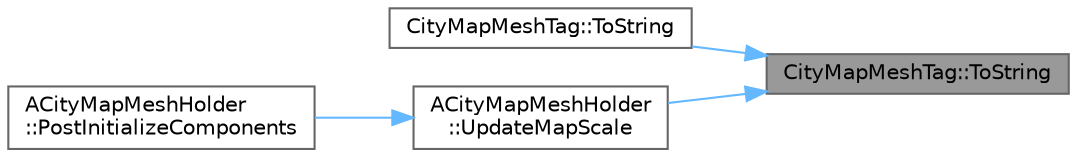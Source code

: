 digraph "CityMapMeshTag::ToString"
{
 // INTERACTIVE_SVG=YES
 // LATEX_PDF_SIZE
  bgcolor="transparent";
  edge [fontname=Helvetica,fontsize=10,labelfontname=Helvetica,labelfontsize=10];
  node [fontname=Helvetica,fontsize=10,shape=box,height=0.2,width=0.4];
  rankdir="RL";
  Node1 [id="Node000001",label="CityMapMeshTag::ToString",height=0.2,width=0.4,color="gray40", fillcolor="grey60", style="filled", fontcolor="black",tooltip="Get Tag name as FString."];
  Node1 -> Node2 [id="edge1_Node000001_Node000002",dir="back",color="steelblue1",style="solid",tooltip=" "];
  Node2 [id="Node000002",label="CityMapMeshTag::ToString",height=0.2,width=0.4,color="grey40", fillcolor="white", style="filled",URL="$d6/d33/classCityMapMeshTag.html#a2f3baa88c51abcb4f3801555d8e8bc5e",tooltip="Convert Value to ECityMapMeshTag and get its name as FString."];
  Node1 -> Node3 [id="edge2_Node000001_Node000003",dir="back",color="steelblue1",style="solid",tooltip=" "];
  Node3 [id="Node000003",label="ACityMapMeshHolder\l::UpdateMapScale",height=0.2,width=0.4,color="grey40", fillcolor="white", style="filled",URL="$da/d1a/classACityMapMeshHolder.html#acea07429098292a4bad0105cd4220b00",tooltip="Set the scale to the dimensions of the base mesh."];
  Node3 -> Node4 [id="edge3_Node000003_Node000004",dir="back",color="steelblue1",style="solid",tooltip=" "];
  Node4 [id="Node000004",label="ACityMapMeshHolder\l::PostInitializeComponents",height=0.2,width=0.4,color="grey40", fillcolor="white", style="filled",URL="$da/d1a/classACityMapMeshHolder.html#a0a8bef1398143fefe4c9a443edd4b393",tooltip=" "];
}

